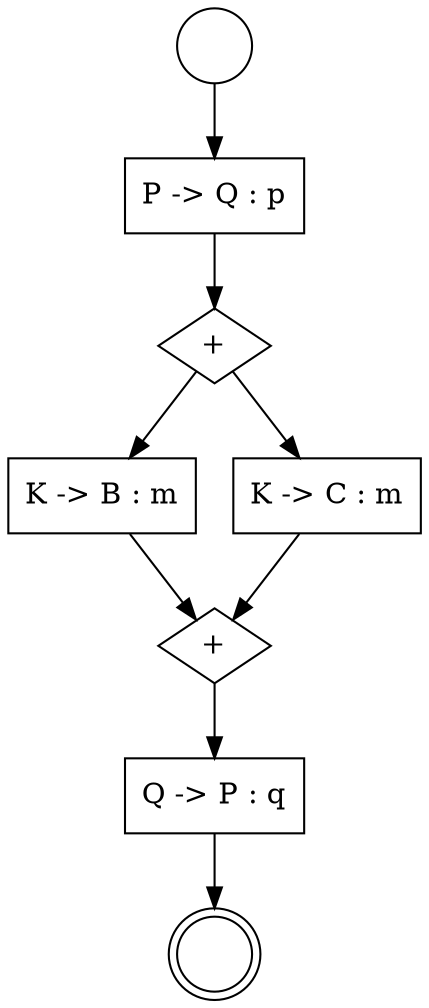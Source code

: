 digraph grf3 {
	0 [label="" shape=circle]
		0 -> 1
	1 [label="P -> Q : p" shape=rect]
		1 -> 2
	2 [label="+" shape=diamond]
		2 -> 4
		2 -> 5
	3 [label="+" shape=diamond]
		3 -> 6
	4 [label="K -> B : m" shape=rect]
		4 -> 3
	5 [label="K -> C : m" shape=rect]
		5 -> 3
	6 [label="Q -> P : q" shape=rect]
		6 -> 7
	7 [label="" shape=doublecircle]
}
